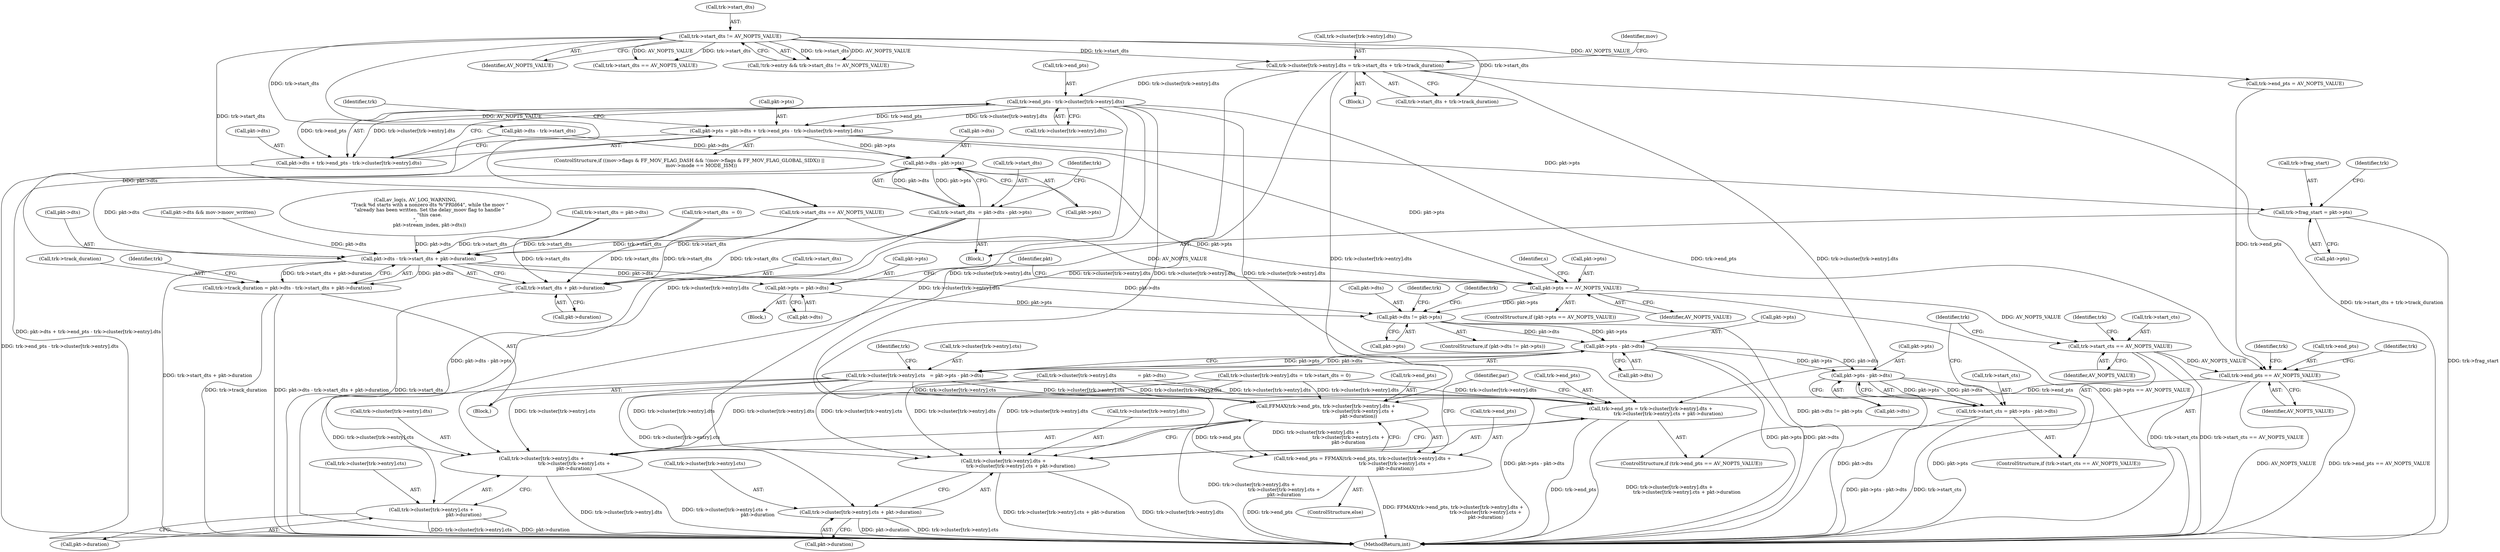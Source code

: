digraph "0_FFmpeg_3a2d21bc5f97aa0161db3ae731fc2732be6108b8@integer" {
"1000945" [label="(Call,trk->cluster[trk->entry].dts = trk->start_dts + trk->track_duration)"];
"1000933" [label="(Call,trk->start_dts != AV_NOPTS_VALUE)"];
"1000989" [label="(Call,trk->end_pts - trk->cluster[trk->entry].dts)"];
"1000981" [label="(Call,pkt->pts = pkt->dts + trk->end_pts - trk->cluster[trk->entry].dts)"];
"1001087" [label="(Call,trk->frag_start = pkt->pts)"];
"1001098" [label="(Call,pkt->dts - pkt->pts)"];
"1001094" [label="(Call,trk->start_dts  = pkt->dts - pkt->pts)"];
"1001147" [label="(Call,pkt->dts - trk->start_dts + pkt->duration)"];
"1001143" [label="(Call,trk->track_duration = pkt->dts - trk->start_dts + pkt->duration)"];
"1001174" [label="(Call,pkt->pts = pkt->dts)"];
"1001182" [label="(Call,pkt->dts != pkt->pts)"];
"1001204" [label="(Call,pkt->pts - pkt->dts)"];
"1001194" [label="(Call,trk->cluster[trk->entry].cts   = pkt->pts - pkt->dts)"];
"1001245" [label="(Call,trk->end_pts = trk->cluster[trk->entry].dts +\n                       trk->cluster[trk->entry].cts + pkt->duration)"];
"1001249" [label="(Call,trk->cluster[trk->entry].dts +\n                       trk->cluster[trk->entry].cts + pkt->duration)"];
"1001259" [label="(Call,trk->cluster[trk->entry].cts + pkt->duration)"];
"1001277" [label="(Call,FFMAX(trk->end_pts, trk->cluster[trk->entry].dts +\n                                           trk->cluster[trk->entry].cts +\n                                           pkt->duration))"];
"1001273" [label="(Call,trk->end_pts = FFMAX(trk->end_pts, trk->cluster[trk->entry].dts +\n                                           trk->cluster[trk->entry].cts +\n                                           pkt->duration))"];
"1001281" [label="(Call,trk->cluster[trk->entry].dts +\n                                           trk->cluster[trk->entry].cts +\n                                           pkt->duration)"];
"1001291" [label="(Call,trk->cluster[trk->entry].cts +\n                                           pkt->duration)"];
"1001232" [label="(Call,pkt->pts - pkt->dts)"];
"1001228" [label="(Call,trk->start_cts = pkt->pts - pkt->dts)"];
"1001151" [label="(Call,trk->start_dts + pkt->duration)"];
"1001164" [label="(Call,pkt->pts == AV_NOPTS_VALUE)"];
"1001223" [label="(Call,trk->start_cts == AV_NOPTS_VALUE)"];
"1001240" [label="(Call,trk->end_pts == AV_NOPTS_VALUE)"];
"1000985" [label="(Call,pkt->dts + trk->end_pts - trk->cluster[trk->entry].dts)"];
"1001152" [label="(Call,trk->start_dts)"];
"1001223" [label="(Call,trk->start_cts == AV_NOPTS_VALUE)"];
"1001222" [label="(ControlStructure,if (trk->start_cts == AV_NOPTS_VALUE))"];
"1001164" [label="(Call,pkt->pts == AV_NOPTS_VALUE)"];
"1001242" [label="(Identifier,trk)"];
"1001204" [label="(Call,pkt->pts - pkt->dts)"];
"1001466" [label="(MethodReturn,int)"];
"1001269" [label="(Call,pkt->duration)"];
"1001064" [label="(Call,trk->start_dts == AV_NOPTS_VALUE)"];
"1000967" [label="(Identifier,mov)"];
"1001147" [label="(Call,pkt->dts - trk->start_dts + pkt->duration)"];
"1001091" [label="(Call,pkt->pts)"];
"1001191" [label="(Identifier,trk)"];
"1001151" [label="(Call,trk->start_dts + pkt->duration)"];
"1000962" [label="(ControlStructure,if ((mov->flags & FF_MOV_FLAG_DASH && !(mov->flags & FF_MOV_FLAG_GLOBAL_SIDX)) ||\n                mov->mode == MODE_ISM))"];
"1001224" [label="(Call,trk->start_cts)"];
"1001227" [label="(Identifier,AV_NOPTS_VALUE)"];
"1000944" [label="(Block,)"];
"1000985" [label="(Call,pkt->dts + trk->end_pts - trk->cluster[trk->entry].dts)"];
"1001086" [label="(Block,)"];
"1001194" [label="(Call,trk->cluster[trk->entry].cts   = pkt->pts - pkt->dts)"];
"1001148" [label="(Call,pkt->dts)"];
"1000990" [label="(Call,trk->end_pts)"];
"1001114" [label="(Call,trk->start_dts  = 0)"];
"1001195" [label="(Call,trk->cluster[trk->entry].cts)"];
"1001272" [label="(ControlStructure,else)"];
"1000955" [label="(Call,trk->start_dts + trk->track_duration)"];
"1001246" [label="(Call,trk->end_pts)"];
"1001205" [label="(Call,pkt->pts)"];
"1001163" [label="(ControlStructure,if (pkt->pts == AV_NOPTS_VALUE))"];
"1001099" [label="(Call,pkt->dts)"];
"1001249" [label="(Call,trk->cluster[trk->entry].dts +\n                       trk->cluster[trk->entry].cts + pkt->duration)"];
"1001259" [label="(Call,trk->cluster[trk->entry].cts + pkt->duration)"];
"1001282" [label="(Call,trk->cluster[trk->entry].dts)"];
"1001015" [label="(Call,trk->end_pts = AV_NOPTS_VALUE)"];
"1000945" [label="(Call,trk->cluster[trk->entry].dts = trk->start_dts + trk->track_duration)"];
"1001245" [label="(Call,trk->end_pts = trk->cluster[trk->entry].dts +\n                       trk->cluster[trk->entry].cts + pkt->duration)"];
"1001008" [label="(Call,pkt->dts - trk->start_dts)"];
"1001102" [label="(Call,pkt->pts)"];
"1000982" [label="(Call,pkt->pts)"];
"1000116" [label="(Block,)"];
"1001228" [label="(Call,trk->start_cts = pkt->pts - pkt->dts)"];
"1001171" [label="(Identifier,s)"];
"1001250" [label="(Call,trk->cluster[trk->entry].dts)"];
"1001260" [label="(Call,trk->cluster[trk->entry].cts)"];
"1001244" [label="(Identifier,AV_NOPTS_VALUE)"];
"1001165" [label="(Call,pkt->pts)"];
"1001278" [label="(Call,trk->end_pts)"];
"1001169" [label="(Block,)"];
"1001088" [label="(Call,trk->frag_start)"];
"1001182" [label="(Call,pkt->dts != pkt->pts)"];
"1001233" [label="(Call,pkt->pts)"];
"1000993" [label="(Call,trk->cluster[trk->entry].dts)"];
"1001174" [label="(Call,pkt->pts = pkt->dts)"];
"1001155" [label="(Call,pkt->duration)"];
"1001281" [label="(Call,trk->cluster[trk->entry].dts +\n                                           trk->cluster[trk->entry].cts +\n                                           pkt->duration)"];
"1001094" [label="(Call,trk->start_dts  = pkt->dts - pkt->pts)"];
"1001143" [label="(Call,trk->track_duration = pkt->dts - trk->start_dts + pkt->duration)"];
"1001121" [label="(Identifier,trk)"];
"1001273" [label="(Call,trk->end_pts = FFMAX(trk->end_pts, trk->cluster[trk->entry].dts +\n                                           trk->cluster[trk->entry].cts +\n                                           pkt->duration))"];
"1001291" [label="(Call,trk->cluster[trk->entry].cts +\n                                           pkt->duration)"];
"1001229" [label="(Call,trk->start_cts)"];
"1000989" [label="(Call,trk->end_pts - trk->cluster[trk->entry].dts)"];
"1001160" [label="(Identifier,trk)"];
"1001274" [label="(Call,trk->end_pts)"];
"1000937" [label="(Identifier,AV_NOPTS_VALUE)"];
"1001186" [label="(Call,pkt->pts)"];
"1001032" [label="(Call,trk->start_dts == AV_NOPTS_VALUE)"];
"1001240" [label="(Call,trk->end_pts == AV_NOPTS_VALUE)"];
"1000933" [label="(Call,trk->start_dts != AV_NOPTS_VALUE)"];
"1001096" [label="(Identifier,trk)"];
"1000928" [label="(Call,!trk->entry && trk->start_dts != AV_NOPTS_VALUE)"];
"1001239" [label="(ControlStructure,if (trk->end_pts == AV_NOPTS_VALUE))"];
"1001275" [label="(Identifier,trk)"];
"1001230" [label="(Identifier,trk)"];
"1001126" [label="(Call,pkt->dts && mov->moov_written)"];
"1001241" [label="(Call,trk->end_pts)"];
"1001198" [label="(Identifier,trk)"];
"1001178" [label="(Call,pkt->dts)"];
"1001098" [label="(Call,pkt->dts - pkt->pts)"];
"1000981" [label="(Call,pkt->pts = pkt->dts + trk->end_pts - trk->cluster[trk->entry].dts)"];
"1001095" [label="(Call,trk->start_dts)"];
"1001133" [label="(Call,av_log(s, AV_LOG_WARNING,\n                   \"Track %d starts with a nonzero dts %\"PRId64\", while the moov \"\n                   \"already has been written. Set the delay_moov flag to handle \"\n                   \"this case.\n\",\n                   pkt->stream_index, pkt->dts))"];
"1001048" [label="(Call,trk->cluster[trk->entry].dts = trk->start_dts = 0)"];
"1001070" [label="(Call,trk->start_dts = pkt->dts)"];
"1000946" [label="(Call,trk->cluster[trk->entry].dts)"];
"1001277" [label="(Call,FFMAX(trk->end_pts, trk->cluster[trk->entry].dts +\n                                           trk->cluster[trk->entry].cts +\n                                           pkt->duration))"];
"1001175" [label="(Call,pkt->pts)"];
"1001232" [label="(Call,pkt->pts - pkt->dts)"];
"1001183" [label="(Call,pkt->dts)"];
"1000901" [label="(Call,trk->cluster[trk->entry].dts              = pkt->dts)"];
"1000934" [label="(Call,trk->start_dts)"];
"1001301" [label="(Call,pkt->duration)"];
"1001029" [label="(Identifier,trk)"];
"1000986" [label="(Call,pkt->dts)"];
"1001168" [label="(Identifier,AV_NOPTS_VALUE)"];
"1001144" [label="(Call,trk->track_duration)"];
"1001247" [label="(Identifier,trk)"];
"1001236" [label="(Call,pkt->dts)"];
"1001184" [label="(Identifier,pkt)"];
"1001215" [label="(Identifier,trk)"];
"1001208" [label="(Call,pkt->dts)"];
"1001292" [label="(Call,trk->cluster[trk->entry].cts)"];
"1001307" [label="(Identifier,par)"];
"1001087" [label="(Call,trk->frag_start = pkt->pts)"];
"1001181" [label="(ControlStructure,if (pkt->dts != pkt->pts))"];
"1000945" -> "1000944"  [label="AST: "];
"1000945" -> "1000955"  [label="CFG: "];
"1000946" -> "1000945"  [label="AST: "];
"1000955" -> "1000945"  [label="AST: "];
"1000967" -> "1000945"  [label="CFG: "];
"1000945" -> "1001466"  [label="DDG: trk->start_dts + trk->track_duration"];
"1000933" -> "1000945"  [label="DDG: trk->start_dts"];
"1000945" -> "1000989"  [label="DDG: trk->cluster[trk->entry].dts"];
"1000945" -> "1001245"  [label="DDG: trk->cluster[trk->entry].dts"];
"1000945" -> "1001249"  [label="DDG: trk->cluster[trk->entry].dts"];
"1000945" -> "1001277"  [label="DDG: trk->cluster[trk->entry].dts"];
"1000945" -> "1001281"  [label="DDG: trk->cluster[trk->entry].dts"];
"1000933" -> "1000928"  [label="AST: "];
"1000933" -> "1000937"  [label="CFG: "];
"1000934" -> "1000933"  [label="AST: "];
"1000937" -> "1000933"  [label="AST: "];
"1000928" -> "1000933"  [label="CFG: "];
"1000933" -> "1000928"  [label="DDG: trk->start_dts"];
"1000933" -> "1000928"  [label="DDG: AV_NOPTS_VALUE"];
"1000933" -> "1000955"  [label="DDG: trk->start_dts"];
"1000933" -> "1001008"  [label="DDG: trk->start_dts"];
"1000933" -> "1001015"  [label="DDG: AV_NOPTS_VALUE"];
"1000933" -> "1001032"  [label="DDG: trk->start_dts"];
"1000933" -> "1001032"  [label="DDG: AV_NOPTS_VALUE"];
"1000933" -> "1001064"  [label="DDG: trk->start_dts"];
"1000933" -> "1001064"  [label="DDG: AV_NOPTS_VALUE"];
"1000989" -> "1000985"  [label="AST: "];
"1000989" -> "1000993"  [label="CFG: "];
"1000990" -> "1000989"  [label="AST: "];
"1000993" -> "1000989"  [label="AST: "];
"1000985" -> "1000989"  [label="CFG: "];
"1000989" -> "1000981"  [label="DDG: trk->end_pts"];
"1000989" -> "1000981"  [label="DDG: trk->cluster[trk->entry].dts"];
"1000989" -> "1000985"  [label="DDG: trk->end_pts"];
"1000989" -> "1000985"  [label="DDG: trk->cluster[trk->entry].dts"];
"1000989" -> "1001240"  [label="DDG: trk->end_pts"];
"1000989" -> "1001245"  [label="DDG: trk->cluster[trk->entry].dts"];
"1000989" -> "1001249"  [label="DDG: trk->cluster[trk->entry].dts"];
"1000989" -> "1001277"  [label="DDG: trk->cluster[trk->entry].dts"];
"1000989" -> "1001281"  [label="DDG: trk->cluster[trk->entry].dts"];
"1000981" -> "1000962"  [label="AST: "];
"1000981" -> "1000985"  [label="CFG: "];
"1000982" -> "1000981"  [label="AST: "];
"1000985" -> "1000981"  [label="AST: "];
"1001029" -> "1000981"  [label="CFG: "];
"1000981" -> "1001466"  [label="DDG: pkt->dts + trk->end_pts - trk->cluster[trk->entry].dts"];
"1000981" -> "1001087"  [label="DDG: pkt->pts"];
"1000981" -> "1001098"  [label="DDG: pkt->pts"];
"1000981" -> "1001164"  [label="DDG: pkt->pts"];
"1001087" -> "1001086"  [label="AST: "];
"1001087" -> "1001091"  [label="CFG: "];
"1001088" -> "1001087"  [label="AST: "];
"1001091" -> "1001087"  [label="AST: "];
"1001096" -> "1001087"  [label="CFG: "];
"1001087" -> "1001466"  [label="DDG: trk->frag_start"];
"1001098" -> "1001094"  [label="AST: "];
"1001098" -> "1001102"  [label="CFG: "];
"1001099" -> "1001098"  [label="AST: "];
"1001102" -> "1001098"  [label="AST: "];
"1001094" -> "1001098"  [label="CFG: "];
"1001098" -> "1001094"  [label="DDG: pkt->dts"];
"1001098" -> "1001094"  [label="DDG: pkt->pts"];
"1001008" -> "1001098"  [label="DDG: pkt->dts"];
"1001098" -> "1001147"  [label="DDG: pkt->dts"];
"1001098" -> "1001164"  [label="DDG: pkt->pts"];
"1001094" -> "1001086"  [label="AST: "];
"1001095" -> "1001094"  [label="AST: "];
"1001121" -> "1001094"  [label="CFG: "];
"1001094" -> "1001466"  [label="DDG: pkt->dts - pkt->pts"];
"1001094" -> "1001147"  [label="DDG: trk->start_dts"];
"1001094" -> "1001151"  [label="DDG: trk->start_dts"];
"1001147" -> "1001143"  [label="AST: "];
"1001147" -> "1001151"  [label="CFG: "];
"1001148" -> "1001147"  [label="AST: "];
"1001151" -> "1001147"  [label="AST: "];
"1001143" -> "1001147"  [label="CFG: "];
"1001147" -> "1001466"  [label="DDG: trk->start_dts + pkt->duration"];
"1001147" -> "1001143"  [label="DDG: pkt->dts"];
"1001147" -> "1001143"  [label="DDG: trk->start_dts + pkt->duration"];
"1001133" -> "1001147"  [label="DDG: pkt->dts"];
"1001008" -> "1001147"  [label="DDG: pkt->dts"];
"1001126" -> "1001147"  [label="DDG: pkt->dts"];
"1001114" -> "1001147"  [label="DDG: trk->start_dts"];
"1001064" -> "1001147"  [label="DDG: trk->start_dts"];
"1001070" -> "1001147"  [label="DDG: trk->start_dts"];
"1001147" -> "1001174"  [label="DDG: pkt->dts"];
"1001147" -> "1001182"  [label="DDG: pkt->dts"];
"1001143" -> "1000116"  [label="AST: "];
"1001144" -> "1001143"  [label="AST: "];
"1001160" -> "1001143"  [label="CFG: "];
"1001143" -> "1001466"  [label="DDG: pkt->dts - trk->start_dts + pkt->duration"];
"1001143" -> "1001466"  [label="DDG: trk->track_duration"];
"1001174" -> "1001169"  [label="AST: "];
"1001174" -> "1001178"  [label="CFG: "];
"1001175" -> "1001174"  [label="AST: "];
"1001178" -> "1001174"  [label="AST: "];
"1001184" -> "1001174"  [label="CFG: "];
"1001174" -> "1001182"  [label="DDG: pkt->pts"];
"1001182" -> "1001181"  [label="AST: "];
"1001182" -> "1001186"  [label="CFG: "];
"1001183" -> "1001182"  [label="AST: "];
"1001186" -> "1001182"  [label="AST: "];
"1001191" -> "1001182"  [label="CFG: "];
"1001198" -> "1001182"  [label="CFG: "];
"1001182" -> "1001466"  [label="DDG: pkt->dts != pkt->pts"];
"1001164" -> "1001182"  [label="DDG: pkt->pts"];
"1001182" -> "1001204"  [label="DDG: pkt->pts"];
"1001182" -> "1001204"  [label="DDG: pkt->dts"];
"1001204" -> "1001194"  [label="AST: "];
"1001204" -> "1001208"  [label="CFG: "];
"1001205" -> "1001204"  [label="AST: "];
"1001208" -> "1001204"  [label="AST: "];
"1001194" -> "1001204"  [label="CFG: "];
"1001204" -> "1001466"  [label="DDG: pkt->pts"];
"1001204" -> "1001466"  [label="DDG: pkt->dts"];
"1001204" -> "1001194"  [label="DDG: pkt->pts"];
"1001204" -> "1001194"  [label="DDG: pkt->dts"];
"1001204" -> "1001232"  [label="DDG: pkt->pts"];
"1001204" -> "1001232"  [label="DDG: pkt->dts"];
"1001194" -> "1000116"  [label="AST: "];
"1001195" -> "1001194"  [label="AST: "];
"1001215" -> "1001194"  [label="CFG: "];
"1001194" -> "1001466"  [label="DDG: pkt->pts - pkt->dts"];
"1001194" -> "1001245"  [label="DDG: trk->cluster[trk->entry].cts"];
"1001194" -> "1001249"  [label="DDG: trk->cluster[trk->entry].cts"];
"1001194" -> "1001259"  [label="DDG: trk->cluster[trk->entry].cts"];
"1001194" -> "1001277"  [label="DDG: trk->cluster[trk->entry].cts"];
"1001194" -> "1001281"  [label="DDG: trk->cluster[trk->entry].cts"];
"1001194" -> "1001291"  [label="DDG: trk->cluster[trk->entry].cts"];
"1001245" -> "1001239"  [label="AST: "];
"1001245" -> "1001249"  [label="CFG: "];
"1001246" -> "1001245"  [label="AST: "];
"1001249" -> "1001245"  [label="AST: "];
"1001307" -> "1001245"  [label="CFG: "];
"1001245" -> "1001466"  [label="DDG: trk->end_pts"];
"1001245" -> "1001466"  [label="DDG: trk->cluster[trk->entry].dts +\n                       trk->cluster[trk->entry].cts + pkt->duration"];
"1001048" -> "1001245"  [label="DDG: trk->cluster[trk->entry].dts"];
"1000901" -> "1001245"  [label="DDG: trk->cluster[trk->entry].dts"];
"1001249" -> "1001259"  [label="CFG: "];
"1001250" -> "1001249"  [label="AST: "];
"1001259" -> "1001249"  [label="AST: "];
"1001249" -> "1001466"  [label="DDG: trk->cluster[trk->entry].dts"];
"1001249" -> "1001466"  [label="DDG: trk->cluster[trk->entry].cts + pkt->duration"];
"1001048" -> "1001249"  [label="DDG: trk->cluster[trk->entry].dts"];
"1000901" -> "1001249"  [label="DDG: trk->cluster[trk->entry].dts"];
"1001259" -> "1001269"  [label="CFG: "];
"1001260" -> "1001259"  [label="AST: "];
"1001269" -> "1001259"  [label="AST: "];
"1001259" -> "1001466"  [label="DDG: pkt->duration"];
"1001259" -> "1001466"  [label="DDG: trk->cluster[trk->entry].cts"];
"1001277" -> "1001273"  [label="AST: "];
"1001277" -> "1001281"  [label="CFG: "];
"1001278" -> "1001277"  [label="AST: "];
"1001281" -> "1001277"  [label="AST: "];
"1001273" -> "1001277"  [label="CFG: "];
"1001277" -> "1001466"  [label="DDG: trk->cluster[trk->entry].dts +\n                                           trk->cluster[trk->entry].cts +\n                                           pkt->duration"];
"1001277" -> "1001273"  [label="DDG: trk->end_pts"];
"1001277" -> "1001273"  [label="DDG: trk->cluster[trk->entry].dts +\n                                           trk->cluster[trk->entry].cts +\n                                           pkt->duration"];
"1001240" -> "1001277"  [label="DDG: trk->end_pts"];
"1001048" -> "1001277"  [label="DDG: trk->cluster[trk->entry].dts"];
"1000901" -> "1001277"  [label="DDG: trk->cluster[trk->entry].dts"];
"1001273" -> "1001272"  [label="AST: "];
"1001274" -> "1001273"  [label="AST: "];
"1001307" -> "1001273"  [label="CFG: "];
"1001273" -> "1001466"  [label="DDG: FFMAX(trk->end_pts, trk->cluster[trk->entry].dts +\n                                           trk->cluster[trk->entry].cts +\n                                           pkt->duration)"];
"1001273" -> "1001466"  [label="DDG: trk->end_pts"];
"1001281" -> "1001291"  [label="CFG: "];
"1001282" -> "1001281"  [label="AST: "];
"1001291" -> "1001281"  [label="AST: "];
"1001281" -> "1001466"  [label="DDG: trk->cluster[trk->entry].dts"];
"1001281" -> "1001466"  [label="DDG: trk->cluster[trk->entry].cts +\n                                           pkt->duration"];
"1001048" -> "1001281"  [label="DDG: trk->cluster[trk->entry].dts"];
"1000901" -> "1001281"  [label="DDG: trk->cluster[trk->entry].dts"];
"1001291" -> "1001301"  [label="CFG: "];
"1001292" -> "1001291"  [label="AST: "];
"1001301" -> "1001291"  [label="AST: "];
"1001291" -> "1001466"  [label="DDG: pkt->duration"];
"1001291" -> "1001466"  [label="DDG: trk->cluster[trk->entry].cts"];
"1001232" -> "1001228"  [label="AST: "];
"1001232" -> "1001236"  [label="CFG: "];
"1001233" -> "1001232"  [label="AST: "];
"1001236" -> "1001232"  [label="AST: "];
"1001228" -> "1001232"  [label="CFG: "];
"1001232" -> "1001466"  [label="DDG: pkt->pts"];
"1001232" -> "1001466"  [label="DDG: pkt->dts"];
"1001232" -> "1001228"  [label="DDG: pkt->pts"];
"1001232" -> "1001228"  [label="DDG: pkt->dts"];
"1001228" -> "1001222"  [label="AST: "];
"1001229" -> "1001228"  [label="AST: "];
"1001242" -> "1001228"  [label="CFG: "];
"1001228" -> "1001466"  [label="DDG: pkt->pts - pkt->dts"];
"1001228" -> "1001466"  [label="DDG: trk->start_cts"];
"1001151" -> "1001155"  [label="CFG: "];
"1001152" -> "1001151"  [label="AST: "];
"1001155" -> "1001151"  [label="AST: "];
"1001151" -> "1001466"  [label="DDG: trk->start_dts"];
"1001114" -> "1001151"  [label="DDG: trk->start_dts"];
"1001064" -> "1001151"  [label="DDG: trk->start_dts"];
"1001070" -> "1001151"  [label="DDG: trk->start_dts"];
"1001164" -> "1001163"  [label="AST: "];
"1001164" -> "1001168"  [label="CFG: "];
"1001165" -> "1001164"  [label="AST: "];
"1001168" -> "1001164"  [label="AST: "];
"1001171" -> "1001164"  [label="CFG: "];
"1001184" -> "1001164"  [label="CFG: "];
"1001164" -> "1001466"  [label="DDG: pkt->pts == AV_NOPTS_VALUE"];
"1001064" -> "1001164"  [label="DDG: AV_NOPTS_VALUE"];
"1001164" -> "1001223"  [label="DDG: AV_NOPTS_VALUE"];
"1001223" -> "1001222"  [label="AST: "];
"1001223" -> "1001227"  [label="CFG: "];
"1001224" -> "1001223"  [label="AST: "];
"1001227" -> "1001223"  [label="AST: "];
"1001230" -> "1001223"  [label="CFG: "];
"1001242" -> "1001223"  [label="CFG: "];
"1001223" -> "1001466"  [label="DDG: trk->start_cts == AV_NOPTS_VALUE"];
"1001223" -> "1001466"  [label="DDG: trk->start_cts"];
"1001223" -> "1001240"  [label="DDG: AV_NOPTS_VALUE"];
"1001240" -> "1001239"  [label="AST: "];
"1001240" -> "1001244"  [label="CFG: "];
"1001241" -> "1001240"  [label="AST: "];
"1001244" -> "1001240"  [label="AST: "];
"1001247" -> "1001240"  [label="CFG: "];
"1001275" -> "1001240"  [label="CFG: "];
"1001240" -> "1001466"  [label="DDG: AV_NOPTS_VALUE"];
"1001240" -> "1001466"  [label="DDG: trk->end_pts == AV_NOPTS_VALUE"];
"1001015" -> "1001240"  [label="DDG: trk->end_pts"];
"1000986" -> "1000985"  [label="AST: "];
"1000985" -> "1001466"  [label="DDG: trk->end_pts - trk->cluster[trk->entry].dts"];
}
